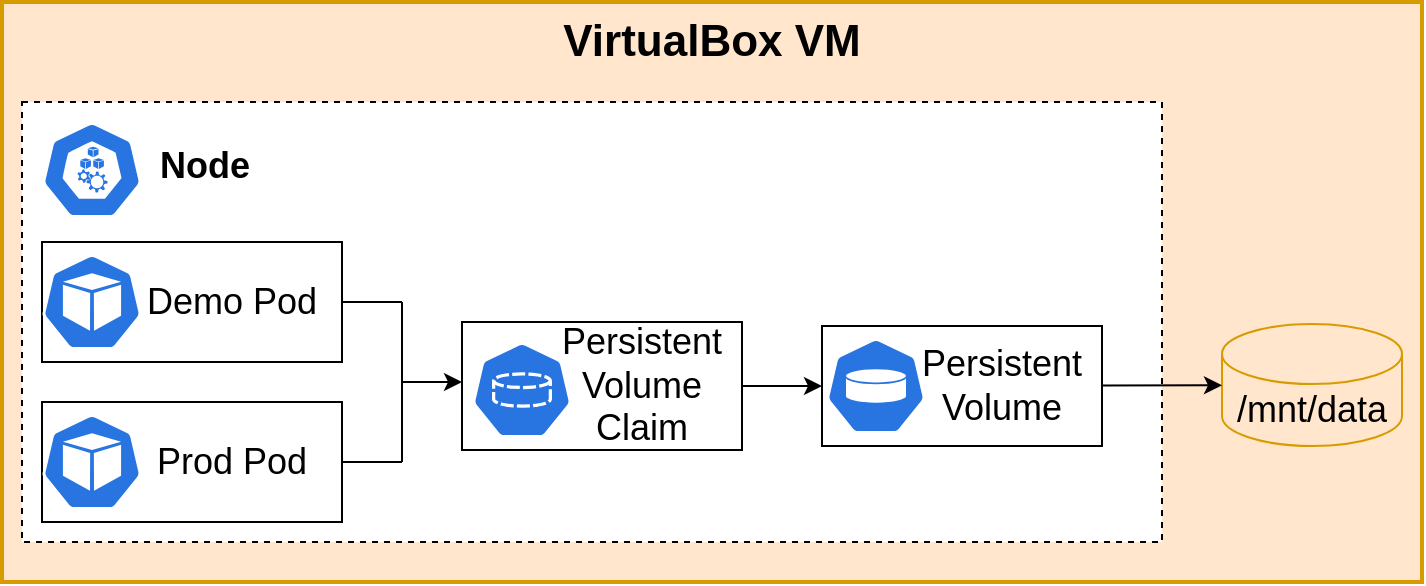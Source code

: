 <mxfile version="13.8.2" type="device"><diagram id="zsP_1sUfCfjchr3iA-ED" name="Page-1"><mxGraphModel dx="1888" dy="580" grid="1" gridSize="10" guides="1" tooltips="1" connect="1" arrows="1" fold="1" page="1" pageScale="1" pageWidth="850" pageHeight="1100" math="0" shadow="0"><root><mxCell id="0"/><mxCell id="1" parent="0"/><mxCell id="NX5a7o5Y_iqnq_VXGhE0-24" value="VirtualBox VM" style="rounded=0;whiteSpace=wrap;html=1;fontSize=22;align=center;fillColor=#ffe6cc;strokeColor=#d79b00;strokeWidth=2;verticalAlign=top;fontStyle=1" vertex="1" parent="1"><mxGeometry x="-260" y="100" width="710" height="290" as="geometry"/></mxCell><mxCell id="NX5a7o5Y_iqnq_VXGhE0-22" value="Node" style="rounded=0;whiteSpace=wrap;html=1;fontSize=18;dashed=1;verticalAlign=top;align=left;spacingLeft=67;spacingTop=15;fontStyle=1" vertex="1" parent="1"><mxGeometry x="-250" y="150" width="570" height="220" as="geometry"/></mxCell><mxCell id="NX5a7o5Y_iqnq_VXGhE0-12" value="Persistent&lt;br&gt;Volume" style="rounded=0;whiteSpace=wrap;html=1;fontSize=18;spacingLeft=40;" vertex="1" parent="1"><mxGeometry x="150" y="262" width="140" height="60" as="geometry"/></mxCell><mxCell id="NX5a7o5Y_iqnq_VXGhE0-11" value="Persistent&lt;br&gt;Volume&lt;br&gt;Claim" style="rounded=0;whiteSpace=wrap;html=1;fontSize=18;spacingLeft=40;" vertex="1" parent="1"><mxGeometry x="-30" y="260" width="140" height="64" as="geometry"/></mxCell><mxCell id="NX5a7o5Y_iqnq_VXGhE0-9" value="Demo Pod" style="rounded=0;whiteSpace=wrap;html=1;fontSize=18;spacingLeft=40;" vertex="1" parent="1"><mxGeometry x="-240" y="220" width="150" height="60" as="geometry"/></mxCell><mxCell id="NX5a7o5Y_iqnq_VXGhE0-10" value="Prod Pod" style="rounded=0;whiteSpace=wrap;html=1;fontSize=18;spacingLeft=40;" vertex="1" parent="1"><mxGeometry x="-240" y="300" width="150" height="60" as="geometry"/></mxCell><mxCell id="NX5a7o5Y_iqnq_VXGhE0-5" value="" style="html=1;dashed=0;whitespace=wrap;fillColor=#2875E2;strokeColor=#ffffff;points=[[0.005,0.63,0],[0.1,0.2,0],[0.9,0.2,0],[0.5,0,0],[0.995,0.63,0],[0.72,0.99,0],[0.5,1,0],[0.28,0.99,0]];shape=mxgraph.kubernetes.icon;prIcon=pod;fontSize=18;" vertex="1" parent="1"><mxGeometry x="-240" y="226" width="50" height="48" as="geometry"/></mxCell><mxCell id="NX5a7o5Y_iqnq_VXGhE0-6" value="" style="html=1;dashed=0;whitespace=wrap;fillColor=#2875E2;strokeColor=#ffffff;points=[[0.005,0.63,0],[0.1,0.2,0],[0.9,0.2,0],[0.5,0,0],[0.995,0.63,0],[0.72,0.99,0],[0.5,1,0],[0.28,0.99,0]];shape=mxgraph.kubernetes.icon;prIcon=pod;fontSize=18;" vertex="1" parent="1"><mxGeometry x="-240" y="306" width="50" height="48" as="geometry"/></mxCell><mxCell id="NX5a7o5Y_iqnq_VXGhE0-7" value="" style="html=1;dashed=0;whitespace=wrap;fillColor=#2875E2;strokeColor=#ffffff;points=[[0.005,0.63,0],[0.1,0.2,0],[0.9,0.2,0],[0.5,0,0],[0.995,0.63,0],[0.72,0.99,0],[0.5,1,0],[0.28,0.99,0]];shape=mxgraph.kubernetes.icon;prIcon=pvc;fontSize=18;" vertex="1" parent="1"><mxGeometry x="-25" y="270" width="50" height="48" as="geometry"/></mxCell><mxCell id="NX5a7o5Y_iqnq_VXGhE0-8" value="" style="html=1;dashed=0;whitespace=wrap;fillColor=#2875E2;strokeColor=#ffffff;points=[[0.005,0.63,0],[0.1,0.2,0],[0.9,0.2,0],[0.5,0,0],[0.995,0.63,0],[0.72,0.99,0],[0.5,1,0],[0.28,0.99,0]];shape=mxgraph.kubernetes.icon;prIcon=pv;fontSize=18;" vertex="1" parent="1"><mxGeometry x="152" y="268" width="50" height="48" as="geometry"/></mxCell><mxCell id="NX5a7o5Y_iqnq_VXGhE0-14" value="/mnt/data" style="shape=cylinder3;whiteSpace=wrap;html=1;boundedLbl=1;backgroundOutline=1;size=15;fontSize=18;fillColor=#ffe6cc;strokeColor=#d79b00;" vertex="1" parent="1"><mxGeometry x="350" y="261" width="90" height="61" as="geometry"/></mxCell><mxCell id="NX5a7o5Y_iqnq_VXGhE0-16" value="" style="endArrow=none;html=1;fontSize=18;" edge="1" parent="1" source="NX5a7o5Y_iqnq_VXGhE0-9"><mxGeometry width="50" height="50" relative="1" as="geometry"><mxPoint x="100" y="350" as="sourcePoint"/><mxPoint x="-60" y="250" as="targetPoint"/></mxGeometry></mxCell><mxCell id="NX5a7o5Y_iqnq_VXGhE0-17" value="" style="endArrow=none;html=1;fontSize=18;" edge="1" parent="1" source="NX5a7o5Y_iqnq_VXGhE0-10"><mxGeometry width="50" height="50" relative="1" as="geometry"><mxPoint x="-80" y="260" as="sourcePoint"/><mxPoint x="-60" y="330" as="targetPoint"/></mxGeometry></mxCell><mxCell id="NX5a7o5Y_iqnq_VXGhE0-18" value="" style="endArrow=none;html=1;fontSize=18;" edge="1" parent="1"><mxGeometry width="50" height="50" relative="1" as="geometry"><mxPoint x="-60" y="330" as="sourcePoint"/><mxPoint x="-60" y="250" as="targetPoint"/></mxGeometry></mxCell><mxCell id="NX5a7o5Y_iqnq_VXGhE0-19" value="" style="endArrow=classic;html=1;fontSize=18;" edge="1" parent="1"><mxGeometry width="50" height="50" relative="1" as="geometry"><mxPoint x="-60" y="290" as="sourcePoint"/><mxPoint x="-30" y="290" as="targetPoint"/></mxGeometry></mxCell><mxCell id="NX5a7o5Y_iqnq_VXGhE0-20" value="" style="endArrow=classic;html=1;fontSize=18;" edge="1" parent="1" source="NX5a7o5Y_iqnq_VXGhE0-11" target="NX5a7o5Y_iqnq_VXGhE0-12"><mxGeometry width="50" height="50" relative="1" as="geometry"><mxPoint x="100" y="350" as="sourcePoint"/><mxPoint x="150" y="300" as="targetPoint"/></mxGeometry></mxCell><mxCell id="NX5a7o5Y_iqnq_VXGhE0-21" value="" style="endArrow=classic;html=1;fontSize=18;" edge="1" parent="1" source="NX5a7o5Y_iqnq_VXGhE0-12" target="NX5a7o5Y_iqnq_VXGhE0-14"><mxGeometry width="50" height="50" relative="1" as="geometry"><mxPoint x="100" y="350" as="sourcePoint"/><mxPoint x="150" y="300" as="targetPoint"/></mxGeometry></mxCell><mxCell id="NX5a7o5Y_iqnq_VXGhE0-23" value="" style="html=1;dashed=0;whitespace=wrap;fillColor=#2875E2;strokeColor=#ffffff;points=[[0.005,0.63,0],[0.1,0.2,0],[0.9,0.2,0],[0.5,0,0],[0.995,0.63,0],[0.72,0.99,0],[0.5,1,0],[0.28,0.99,0]];shape=mxgraph.kubernetes.icon;prIcon=node;fontSize=18;" vertex="1" parent="1"><mxGeometry x="-240" y="160" width="50" height="48" as="geometry"/></mxCell></root></mxGraphModel></diagram></mxfile>